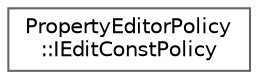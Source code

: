 digraph "Graphical Class Hierarchy"
{
 // INTERACTIVE_SVG=YES
 // LATEX_PDF_SIZE
  bgcolor="transparent";
  edge [fontname=Helvetica,fontsize=10,labelfontname=Helvetica,labelfontsize=10];
  node [fontname=Helvetica,fontsize=10,shape=box,height=0.2,width=0.4];
  rankdir="LR";
  Node0 [id="Node000000",label="PropertyEditorPolicy\l::IEditConstPolicy",height=0.2,width=0.4,color="grey40", fillcolor="white", style="filled",URL="$d8/dce/classPropertyEditorPolicy_1_1IEditConstPolicy.html",tooltip=" "];
}
